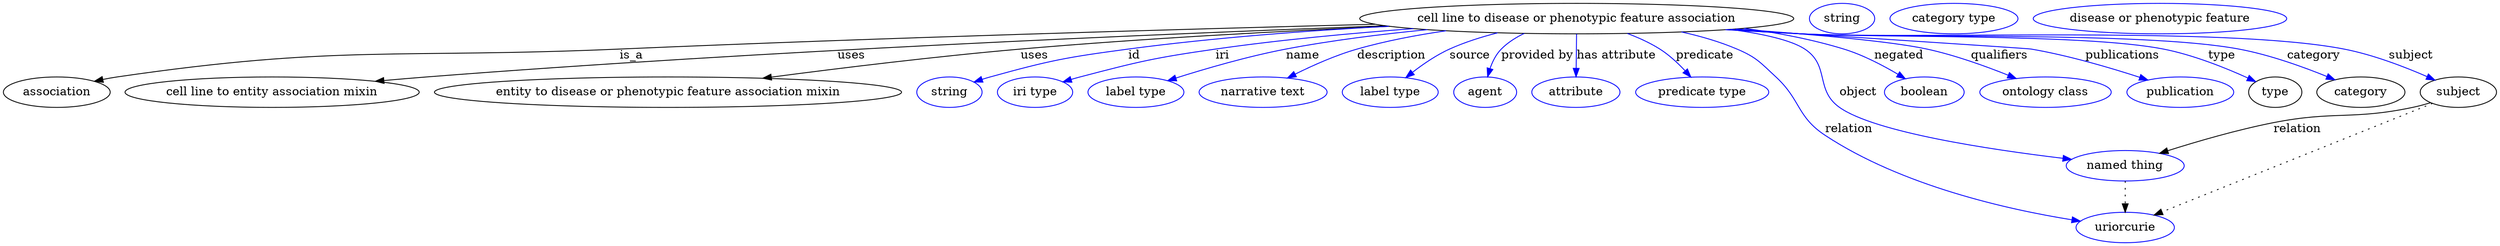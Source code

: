 digraph {
	graph [bb="0,0,2940.9,283"];
	node [label="\N"];
	"cell line to disease or phenotypic feature association"	 [height=0.5,
		label="cell line to disease or phenotypic feature association",
		pos="1857,265",
		width=7.1133];
	association	 [height=0.5,
		pos="63.044,178",
		width=1.7512];
	"cell line to disease or phenotypic feature association" -> association	 [label=is_a,
		lp="742.04,221.5",
		pos="e,108.1,190.65 1615.5,258.96 1386.9,252.84 1034,242.39 728.04,229 464.33,217.46 396.03,235.52 135.04,196 129.55,195.17 123.86,194.11 \
118.21,192.91"];
	"cell line to entity association mixin"	 [height=0.5,
		pos="318.04,178",
		width=4.8204];
	"cell line to disease or phenotypic feature association" -> "cell line to entity association mixin"	 [label=uses,
		lp="1001.5,221.5",
		pos="e,440.85,190.75 1624.8,257.41 1354.3,247.6 894.32,227.88 500.04,196 484.19,194.72 467.57,193.25 451.09,191.71"];
	"entity to disease or phenotypic feature association mixin"	 [height=0.5,
		pos="785.04,178",
		width=7.6549];
	"cell line to disease or phenotypic feature association" -> "entity to disease or phenotypic feature association mixin"	 [label=uses,
		lp="1214.5,221.5",
		pos="e,900.53,194.4 1631.1,256.47 1503.7,250.71 1341.8,241.79 1198,229 1101.4,220.41 992.56,206.8 910.86,195.8"];
	id	 [color=blue,
		height=0.5,
		label=string,
		pos="1117,178",
		width=1.0652];
	"cell line to disease or phenotypic feature association" -> id	 [color=blue,
		label=id,
		lp="1334,221.5",
		pos="e,1146.2,189.79 1632.3,256.36 1537.8,251.01 1426.8,242.48 1327,229 1254.2,219.16 1235.7,216.3 1165,196 1162.1,195.14 1159,194.18 \
1155.9,193.17",
		style=solid];
	iri	 [color=blue,
		height=0.5,
		label="iri type",
		pos="1218,178",
		width=1.2277];
	"cell line to disease or phenotypic feature association" -> iri	 [color=blue,
		label=iri,
		lp="1444,221.5",
		pos="e,1251.2,190 1664.5,253.1 1592.6,247.46 1510.4,239.58 1436,229 1362,218.46 1343.3,215.4 1271,196 1267.7,195.1 1264.3,194.11 1260.8,\
193.06",
		style=solid];
	name	 [color=blue,
		height=0.5,
		label="label type",
		pos="1337,178",
		width=1.5707];
	"cell line to disease or phenotypic feature association" -> name	 [color=blue,
		label=name,
		lp="1535,221.5",
		pos="e,1375.8,191.23 1678.2,252.11 1625.4,246.7 1567.6,239.22 1515,229 1470.5,220.34 1420.9,205.71 1385.4,194.34",
		style=solid];
	description	 [color=blue,
		height=0.5,
		label="narrative text",
		pos="1487,178",
		width=2.0943];
	"cell line to disease or phenotypic feature association" -> description	 [color=blue,
		label=description,
		lp="1637,221.5",
		pos="e,1516.6,194.82 1698.1,250.83 1664,245.65 1628.5,238.59 1596,229 1571.7,221.81 1546,209.97 1525.6,199.51",
		style=solid];
	source	 [color=blue,
		height=0.5,
		label="label type",
		pos="1637,178",
		width=1.5707];
	"cell line to disease or phenotypic feature association" -> source	 [color=blue,
		label=source,
		lp="1730.5,221.5",
		pos="e,1655.9,195.24 1761.2,248.31 1742.5,243.34 1723.3,237.01 1706,229 1691,222.01 1676,211.45 1663.8,201.76",
		style=solid];
	"provided by"	 [color=blue,
		height=0.5,
		label=agent,
		pos="1749,178",
		width=1.0291];
	"cell line to disease or phenotypic feature association" -> "provided by"	 [color=blue,
		label="provided by",
		lp="1810.5,221.5",
		pos="e,1752,196.01 1794.5,247.53 1784.8,242.72 1775.5,236.65 1768,229 1761.9,222.64 1757.7,214.09 1754.8,205.81",
		style=solid];
	"has attribute"	 [color=blue,
		height=0.5,
		label=attribute,
		pos="1856,178",
		width=1.4443];
	"cell line to disease or phenotypic feature association" -> "has attribute"	 [color=blue,
		label="has attribute",
		lp="1904,221.5",
		pos="e,1856.3,196 1856.8,246.97 1856.7,235.19 1856.5,219.56 1856.4,206.16",
		style=solid];
	predicate	 [color=blue,
		height=0.5,
		label="predicate type",
		pos="2005,178",
		width=2.1845];
	"cell line to disease or phenotypic feature association" -> predicate	 [color=blue,
		label=predicate,
		lp="2008.5,221.5",
		pos="e,1990.9,196.05 1917.9,247.42 1930.7,242.44 1943.7,236.33 1955,229 1965.7,222.13 1975.8,212.63 1984.1,203.69",
		style=solid];
	object	 [color=blue,
		height=0.5,
		label="named thing",
		pos="2504,91",
		width=1.9318];
	"cell line to disease or phenotypic feature association" -> object	 [color=blue,
		label=object,
		lp="2189.5,178",
		pos="e,2439.5,97.948 2039.6,252.33 2077.1,247.03 2110.1,239.55 2126,229 2155.8,209.34 2138,180.68 2167,160 2208.4,130.57 2343.5,109.8 \
2429.5,99.163",
		style=solid];
	relation	 [color=blue,
		height=0.5,
		label=uriorcurie,
		pos="2504,18",
		width=1.6068];
	"cell line to disease or phenotypic feature association" -> relation	 [color=blue,
		label=relation,
		lp="2178,134.5",
		pos="e,2450.1,24.75 1982.5,249.25 2004.5,244.25 2026.8,237.66 2047,229 2070.2,219.09 2074.7,213.18 2093,196 2122.1,168.85 2117,149.11 \
2150,127 2240.1,66.733 2365.1,38.573 2439.9,26.368",
		style=solid];
	negated	 [color=blue,
		height=0.5,
		label=boolean,
		pos="2268,178",
		width=1.2999];
	"cell line to disease or phenotypic feature association" -> negated	 [color=blue,
		label=negated,
		lp="2237,221.5",
		pos="e,2244.7,193.63 2025.2,251.4 2084.8,245.38 2144.1,237.69 2172,229 2194.5,222.04 2217.7,209.81 2235.8,199.07",
		style=solid];
	qualifiers	 [color=blue,
		height=0.5,
		label="ontology class",
		pos="2410,178",
		width=2.1484];
	"cell line to disease or phenotypic feature association" -> qualifiers	 [color=blue,
		label=qualifiers,
		lp="2356,221.5",
		pos="e,2374.3,193.99 2032.4,251.86 2134,243.87 2246.5,234.23 2270,229 2302.5,221.8 2337.8,208.95 2364.7,197.95",
		style=solid];
	publications	 [color=blue,
		height=0.5,
		label=publication,
		pos="2568,178",
		width=1.7512];
	"cell line to disease or phenotypic feature association" -> publications	 [color=blue,
		label=publications,
		lp="2502,221.5",
		pos="e,2528.9,192.16 2040.9,252.47 2068.1,250.63 2095.8,248.76 2122,247 2242.9,238.89 2274.8,250.17 2394,229 2437.1,221.37 2484.6,207.02 \
2519.1,195.48",
		style=solid];
	type	 [height=0.5,
		pos="2680,178",
		width=0.86659];
	"cell line to disease or phenotypic feature association" -> type	 [color=blue,
		label=type,
		lp="2614,221.5",
		pos="e,2656.4,190.24 2037,252.15 2065.4,250.3 2094.5,248.51 2122,247 2217.1,241.77 2456.7,247.61 2550,229 2584.4,222.15 2621.4,206.78 \
2647.1,194.69",
		style=solid];
	category	 [height=0.5,
		pos="2781,178",
		width=1.4443];
	"cell line to disease or phenotypic feature association" -> category	 [color=blue,
		label=category,
		lp="2720,221.5",
		pos="e,2748.8,192.32 2035.5,252.08 2064.4,250.21 2094.1,248.44 2122,247 2235.7,241.14 2522.1,249.89 2634,229 2670.7,222.16 2710.5,207.89 \
2739.4,196.18",
		style=solid];
	subject	 [height=0.5,
		pos="2896,178",
		width=1.2457];
	"cell line to disease or phenotypic feature association" -> subject	 [color=blue,
		label=subject,
		lp="2833.5,221.5",
		pos="e,2866.8,191.8 2034.5,251.98 2063.7,250.11 2093.7,248.36 2122,247 2262.8,240.22 2617.6,255.46 2756,229 2791.5,222.22 2829.9,207.68 \
2857.5,195.85",
		style=solid];
	object -> relation	 [pos="e,2504,36.09 2504,72.955 2504,64.883 2504,55.176 2504,46.182",
		style=dotted];
	association_type	 [color=blue,
		height=0.5,
		label=string,
		pos="2169,265",
		width=1.0652];
	association_category	 [color=blue,
		height=0.5,
		label="category type",
		pos="2301,265",
		width=2.0943];
	subject -> object	 [label=relation,
		lp="2707,134.5",
		pos="e,2546,105.45 2862.9,165.74 2856.1,163.56 2848.9,161.5 2842,160 2770.9,144.39 2750.5,156.25 2679,142 2637,133.61 2590.4,119.8 2555.8,\
108.66"];
	subject -> relation	 [pos="e,2539.2,32.335 2864.3,165.04 2794.7,136.63 2628.4,68.768 2548.5,36.135",
		style=dotted];
	"cell line to disease or phenotypic feature association_subject"	 [color=blue,
		height=0.5,
		label="disease or phenotypic feature",
		pos="2544,265",
		width=4.1524];
}
